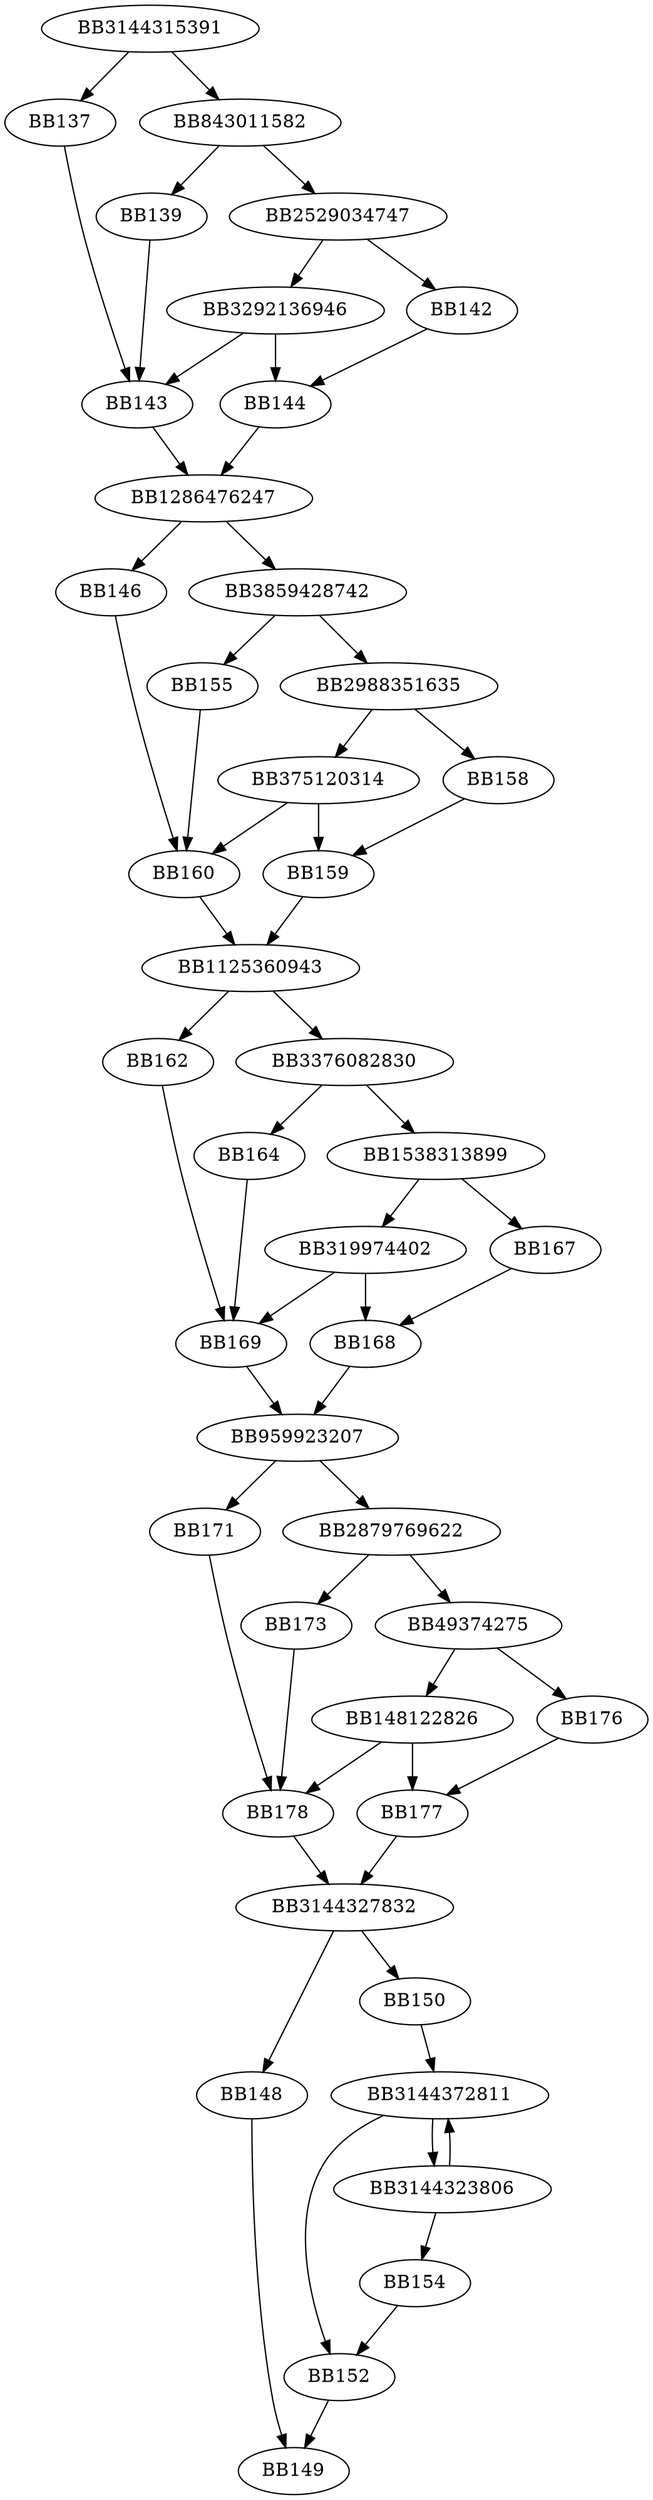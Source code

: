 digraph G{
	BB3144315391->BB137;
	BB3144315391->BB843011582;
	BB843011582->BB139;
	BB843011582->BB2529034747;
	BB2529034747->BB3292136946;
	BB2529034747->BB142;
	BB3292136946->BB143;
	BB3292136946->BB144;
	BB139->BB143;
	BB137->BB143;
	BB143->BB1286476247;
	BB142->BB144;
	BB144->BB1286476247;
	BB1286476247->BB146;
	BB1286476247->BB3859428742;
	BB148->BB149;
	BB150->BB3144372811;
	BB3144372811->BB152;
	BB3144372811->BB3144323806;
	BB3144323806->BB3144372811;
	BB3144323806->BB154;
	BB154->BB152;
	BB152->BB149;
	BB3859428742->BB155;
	BB3859428742->BB2988351635;
	BB2988351635->BB375120314;
	BB2988351635->BB158;
	BB158->BB159;
	BB375120314->BB160;
	BB375120314->BB159;
	BB159->BB1125360943;
	BB155->BB160;
	BB146->BB160;
	BB160->BB1125360943;
	BB1125360943->BB162;
	BB1125360943->BB3376082830;
	BB3376082830->BB164;
	BB3376082830->BB1538313899;
	BB1538313899->BB319974402;
	BB1538313899->BB167;
	BB167->BB168;
	BB319974402->BB169;
	BB319974402->BB168;
	BB168->BB959923207;
	BB164->BB169;
	BB162->BB169;
	BB169->BB959923207;
	BB959923207->BB171;
	BB959923207->BB2879769622;
	BB2879769622->BB173;
	BB2879769622->BB49374275;
	BB49374275->BB148122826;
	BB49374275->BB176;
	BB176->BB177;
	BB148122826->BB178;
	BB148122826->BB177;
	BB177->BB3144327832;
	BB173->BB178;
	BB171->BB178;
	BB178->BB3144327832;
	BB3144327832->BB148;
	BB3144327832->BB150;
}
